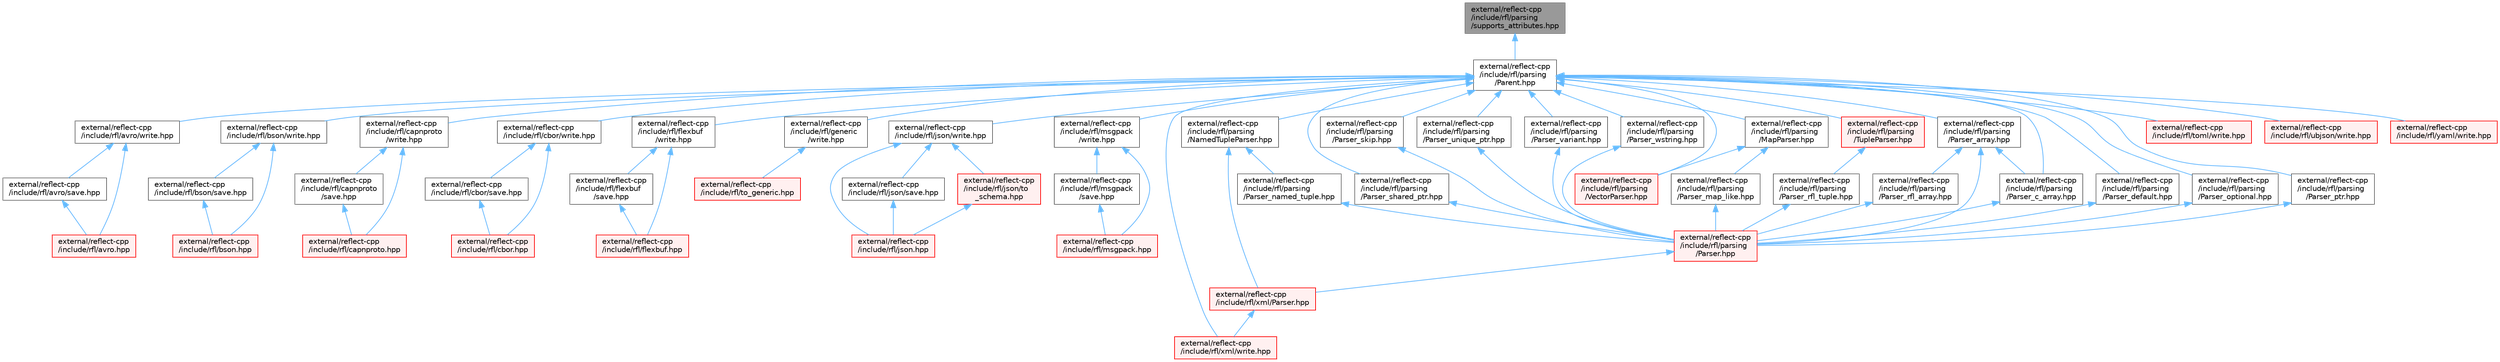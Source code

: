 digraph "external/reflect-cpp/include/rfl/parsing/supports_attributes.hpp"
{
 // LATEX_PDF_SIZE
  bgcolor="transparent";
  edge [fontname=Helvetica,fontsize=10,labelfontname=Helvetica,labelfontsize=10];
  node [fontname=Helvetica,fontsize=10,shape=box,height=0.2,width=0.4];
  Node1 [id="Node000001",label="external/reflect-cpp\l/include/rfl/parsing\l/supports_attributes.hpp",height=0.2,width=0.4,color="gray40", fillcolor="grey60", style="filled", fontcolor="black",tooltip=" "];
  Node1 -> Node2 [id="edge1_Node000001_Node000002",dir="back",color="steelblue1",style="solid",tooltip=" "];
  Node2 [id="Node000002",label="external/reflect-cpp\l/include/rfl/parsing\l/Parent.hpp",height=0.2,width=0.4,color="grey40", fillcolor="white", style="filled",URL="$_parent_8hpp.html",tooltip=" "];
  Node2 -> Node3 [id="edge2_Node000002_Node000003",dir="back",color="steelblue1",style="solid",tooltip=" "];
  Node3 [id="Node000003",label="external/reflect-cpp\l/include/rfl/avro/write.hpp",height=0.2,width=0.4,color="grey40", fillcolor="white", style="filled",URL="$avro_2write_8hpp.html",tooltip=" "];
  Node3 -> Node4 [id="edge3_Node000003_Node000004",dir="back",color="steelblue1",style="solid",tooltip=" "];
  Node4 [id="Node000004",label="external/reflect-cpp\l/include/rfl/avro.hpp",height=0.2,width=0.4,color="red", fillcolor="#FFF0F0", style="filled",URL="$avro_8hpp.html",tooltip=" "];
  Node3 -> Node58 [id="edge4_Node000003_Node000058",dir="back",color="steelblue1",style="solid",tooltip=" "];
  Node58 [id="Node000058",label="external/reflect-cpp\l/include/rfl/avro/save.hpp",height=0.2,width=0.4,color="grey40", fillcolor="white", style="filled",URL="$avro_2save_8hpp.html",tooltip=" "];
  Node58 -> Node4 [id="edge5_Node000058_Node000004",dir="back",color="steelblue1",style="solid",tooltip=" "];
  Node2 -> Node59 [id="edge6_Node000002_Node000059",dir="back",color="steelblue1",style="solid",tooltip=" "];
  Node59 [id="Node000059",label="external/reflect-cpp\l/include/rfl/bson/write.hpp",height=0.2,width=0.4,color="grey40", fillcolor="white", style="filled",URL="$bson_2write_8hpp.html",tooltip=" "];
  Node59 -> Node60 [id="edge7_Node000059_Node000060",dir="back",color="steelblue1",style="solid",tooltip=" "];
  Node60 [id="Node000060",label="external/reflect-cpp\l/include/rfl/bson.hpp",height=0.2,width=0.4,color="red", fillcolor="#FFF0F0", style="filled",URL="$bson_8hpp.html",tooltip=" "];
  Node59 -> Node100 [id="edge8_Node000059_Node000100",dir="back",color="steelblue1",style="solid",tooltip=" "];
  Node100 [id="Node000100",label="external/reflect-cpp\l/include/rfl/bson/save.hpp",height=0.2,width=0.4,color="grey40", fillcolor="white", style="filled",URL="$bson_2save_8hpp.html",tooltip=" "];
  Node100 -> Node60 [id="edge9_Node000100_Node000060",dir="back",color="steelblue1",style="solid",tooltip=" "];
  Node2 -> Node101 [id="edge10_Node000002_Node000101",dir="back",color="steelblue1",style="solid",tooltip=" "];
  Node101 [id="Node000101",label="external/reflect-cpp\l/include/rfl/capnproto\l/write.hpp",height=0.2,width=0.4,color="grey40", fillcolor="white", style="filled",URL="$capnproto_2write_8hpp.html",tooltip=" "];
  Node101 -> Node102 [id="edge11_Node000101_Node000102",dir="back",color="steelblue1",style="solid",tooltip=" "];
  Node102 [id="Node000102",label="external/reflect-cpp\l/include/rfl/capnproto.hpp",height=0.2,width=0.4,color="red", fillcolor="#FFF0F0", style="filled",URL="$capnproto_8hpp.html",tooltip=" "];
  Node101 -> Node149 [id="edge12_Node000101_Node000149",dir="back",color="steelblue1",style="solid",tooltip=" "];
  Node149 [id="Node000149",label="external/reflect-cpp\l/include/rfl/capnproto\l/save.hpp",height=0.2,width=0.4,color="grey40", fillcolor="white", style="filled",URL="$capnproto_2save_8hpp.html",tooltip=" "];
  Node149 -> Node102 [id="edge13_Node000149_Node000102",dir="back",color="steelblue1",style="solid",tooltip=" "];
  Node2 -> Node150 [id="edge14_Node000002_Node000150",dir="back",color="steelblue1",style="solid",tooltip=" "];
  Node150 [id="Node000150",label="external/reflect-cpp\l/include/rfl/cbor/write.hpp",height=0.2,width=0.4,color="grey40", fillcolor="white", style="filled",URL="$cbor_2write_8hpp.html",tooltip=" "];
  Node150 -> Node151 [id="edge15_Node000150_Node000151",dir="back",color="steelblue1",style="solid",tooltip=" "];
  Node151 [id="Node000151",label="external/reflect-cpp\l/include/rfl/cbor.hpp",height=0.2,width=0.4,color="red", fillcolor="#FFF0F0", style="filled",URL="$cbor_8hpp.html",tooltip=" "];
  Node150 -> Node192 [id="edge16_Node000150_Node000192",dir="back",color="steelblue1",style="solid",tooltip=" "];
  Node192 [id="Node000192",label="external/reflect-cpp\l/include/rfl/cbor/save.hpp",height=0.2,width=0.4,color="grey40", fillcolor="white", style="filled",URL="$cbor_2save_8hpp.html",tooltip=" "];
  Node192 -> Node151 [id="edge17_Node000192_Node000151",dir="back",color="steelblue1",style="solid",tooltip=" "];
  Node2 -> Node193 [id="edge18_Node000002_Node000193",dir="back",color="steelblue1",style="solid",tooltip=" "];
  Node193 [id="Node000193",label="external/reflect-cpp\l/include/rfl/flexbuf\l/write.hpp",height=0.2,width=0.4,color="grey40", fillcolor="white", style="filled",URL="$flexbuf_2write_8hpp.html",tooltip=" "];
  Node193 -> Node194 [id="edge19_Node000193_Node000194",dir="back",color="steelblue1",style="solid",tooltip=" "];
  Node194 [id="Node000194",label="external/reflect-cpp\l/include/rfl/flexbuf.hpp",height=0.2,width=0.4,color="red", fillcolor="#FFF0F0", style="filled",URL="$flexbuf_8hpp.html",tooltip=" "];
  Node193 -> Node234 [id="edge20_Node000193_Node000234",dir="back",color="steelblue1",style="solid",tooltip=" "];
  Node234 [id="Node000234",label="external/reflect-cpp\l/include/rfl/flexbuf\l/save.hpp",height=0.2,width=0.4,color="grey40", fillcolor="white", style="filled",URL="$flexbuf_2save_8hpp.html",tooltip=" "];
  Node234 -> Node194 [id="edge21_Node000234_Node000194",dir="back",color="steelblue1",style="solid",tooltip=" "];
  Node2 -> Node235 [id="edge22_Node000002_Node000235",dir="back",color="steelblue1",style="solid",tooltip=" "];
  Node235 [id="Node000235",label="external/reflect-cpp\l/include/rfl/generic\l/write.hpp",height=0.2,width=0.4,color="grey40", fillcolor="white", style="filled",URL="$generic_2write_8hpp.html",tooltip=" "];
  Node235 -> Node236 [id="edge23_Node000235_Node000236",dir="back",color="steelblue1",style="solid",tooltip=" "];
  Node236 [id="Node000236",label="external/reflect-cpp\l/include/rfl/to_generic.hpp",height=0.2,width=0.4,color="red", fillcolor="#FFF0F0", style="filled",URL="$to__generic_8hpp.html",tooltip=" "];
  Node2 -> Node675 [id="edge24_Node000002_Node000675",dir="back",color="steelblue1",style="solid",tooltip=" "];
  Node675 [id="Node000675",label="external/reflect-cpp\l/include/rfl/json/write.hpp",height=0.2,width=0.4,color="grey40", fillcolor="white", style="filled",URL="$json_2write_8hpp.html",tooltip=" "];
  Node675 -> Node238 [id="edge25_Node000675_Node000238",dir="back",color="steelblue1",style="solid",tooltip=" "];
  Node238 [id="Node000238",label="external/reflect-cpp\l/include/rfl/json.hpp",height=0.2,width=0.4,color="red", fillcolor="#FFF0F0", style="filled",URL="$reflect-cpp_2include_2rfl_2json_8hpp.html",tooltip=" "];
  Node675 -> Node676 [id="edge26_Node000675_Node000676",dir="back",color="steelblue1",style="solid",tooltip=" "];
  Node676 [id="Node000676",label="external/reflect-cpp\l/include/rfl/json/save.hpp",height=0.2,width=0.4,color="grey40", fillcolor="white", style="filled",URL="$json_2save_8hpp.html",tooltip=" "];
  Node676 -> Node238 [id="edge27_Node000676_Node000238",dir="back",color="steelblue1",style="solid",tooltip=" "];
  Node675 -> Node677 [id="edge28_Node000675_Node000677",dir="back",color="steelblue1",style="solid",tooltip=" "];
  Node677 [id="Node000677",label="external/reflect-cpp\l/include/rfl/json/to\l_schema.hpp",height=0.2,width=0.4,color="red", fillcolor="#FFF0F0", style="filled",URL="$json_2to__schema_8hpp.html",tooltip=" "];
  Node677 -> Node238 [id="edge29_Node000677_Node000238",dir="back",color="steelblue1",style="solid",tooltip=" "];
  Node2 -> Node680 [id="edge30_Node000002_Node000680",dir="back",color="steelblue1",style="solid",tooltip=" "];
  Node680 [id="Node000680",label="external/reflect-cpp\l/include/rfl/msgpack\l/write.hpp",height=0.2,width=0.4,color="grey40", fillcolor="white", style="filled",URL="$msgpack_2write_8hpp.html",tooltip=" "];
  Node680 -> Node459 [id="edge31_Node000680_Node000459",dir="back",color="steelblue1",style="solid",tooltip=" "];
  Node459 [id="Node000459",label="external/reflect-cpp\l/include/rfl/msgpack.hpp",height=0.2,width=0.4,color="red", fillcolor="#FFF0F0", style="filled",URL="$msgpack_8hpp.html",tooltip=" "];
  Node680 -> Node681 [id="edge32_Node000680_Node000681",dir="back",color="steelblue1",style="solid",tooltip=" "];
  Node681 [id="Node000681",label="external/reflect-cpp\l/include/rfl/msgpack\l/save.hpp",height=0.2,width=0.4,color="grey40", fillcolor="white", style="filled",URL="$msgpack_2save_8hpp.html",tooltip=" "];
  Node681 -> Node459 [id="edge33_Node000681_Node000459",dir="back",color="steelblue1",style="solid",tooltip=" "];
  Node2 -> Node682 [id="edge34_Node000002_Node000682",dir="back",color="steelblue1",style="solid",tooltip=" "];
  Node682 [id="Node000682",label="external/reflect-cpp\l/include/rfl/parsing\l/MapParser.hpp",height=0.2,width=0.4,color="grey40", fillcolor="white", style="filled",URL="$_map_parser_8hpp.html",tooltip=" "];
  Node682 -> Node683 [id="edge35_Node000682_Node000683",dir="back",color="steelblue1",style="solid",tooltip=" "];
  Node683 [id="Node000683",label="external/reflect-cpp\l/include/rfl/parsing\l/Parser_map_like.hpp",height=0.2,width=0.4,color="grey40", fillcolor="white", style="filled",URL="$_parser__map__like_8hpp.html",tooltip=" "];
  Node683 -> Node684 [id="edge36_Node000683_Node000684",dir="back",color="steelblue1",style="solid",tooltip=" "];
  Node684 [id="Node000684",label="external/reflect-cpp\l/include/rfl/parsing\l/Parser.hpp",height=0.2,width=0.4,color="red", fillcolor="#FFF0F0", style="filled",URL="$parsing_2_parser_8hpp.html",tooltip=" "];
  Node684 -> Node714 [id="edge37_Node000684_Node000714",dir="back",color="steelblue1",style="solid",tooltip=" "];
  Node714 [id="Node000714",label="external/reflect-cpp\l/include/rfl/xml/Parser.hpp",height=0.2,width=0.4,color="red", fillcolor="#FFF0F0", style="filled",URL="$xml_2_parser_8hpp.html",tooltip=" "];
  Node714 -> Node717 [id="edge38_Node000714_Node000717",dir="back",color="steelblue1",style="solid",tooltip=" "];
  Node717 [id="Node000717",label="external/reflect-cpp\l/include/rfl/xml/write.hpp",height=0.2,width=0.4,color="red", fillcolor="#FFF0F0", style="filled",URL="$xml_2write_8hpp.html",tooltip=" "];
  Node682 -> Node724 [id="edge39_Node000682_Node000724",dir="back",color="steelblue1",style="solid",tooltip=" "];
  Node724 [id="Node000724",label="external/reflect-cpp\l/include/rfl/parsing\l/VectorParser.hpp",height=0.2,width=0.4,color="red", fillcolor="#FFF0F0", style="filled",URL="$_vector_parser_8hpp.html",tooltip=" "];
  Node2 -> Node726 [id="edge40_Node000002_Node000726",dir="back",color="steelblue1",style="solid",tooltip=" "];
  Node726 [id="Node000726",label="external/reflect-cpp\l/include/rfl/parsing\l/NamedTupleParser.hpp",height=0.2,width=0.4,color="grey40", fillcolor="white", style="filled",URL="$_named_tuple_parser_8hpp.html",tooltip=" "];
  Node726 -> Node727 [id="edge41_Node000726_Node000727",dir="back",color="steelblue1",style="solid",tooltip=" "];
  Node727 [id="Node000727",label="external/reflect-cpp\l/include/rfl/parsing\l/Parser_named_tuple.hpp",height=0.2,width=0.4,color="grey40", fillcolor="white", style="filled",URL="$_parser__named__tuple_8hpp.html",tooltip=" "];
  Node727 -> Node684 [id="edge42_Node000727_Node000684",dir="back",color="steelblue1",style="solid",tooltip=" "];
  Node726 -> Node714 [id="edge43_Node000726_Node000714",dir="back",color="steelblue1",style="solid",tooltip=" "];
  Node2 -> Node728 [id="edge44_Node000002_Node000728",dir="back",color="steelblue1",style="solid",tooltip=" "];
  Node728 [id="Node000728",label="external/reflect-cpp\l/include/rfl/parsing\l/Parser_array.hpp",height=0.2,width=0.4,color="grey40", fillcolor="white", style="filled",URL="$_parser__array_8hpp.html",tooltip=" "];
  Node728 -> Node684 [id="edge45_Node000728_Node000684",dir="back",color="steelblue1",style="solid",tooltip=" "];
  Node728 -> Node729 [id="edge46_Node000728_Node000729",dir="back",color="steelblue1",style="solid",tooltip=" "];
  Node729 [id="Node000729",label="external/reflect-cpp\l/include/rfl/parsing\l/Parser_c_array.hpp",height=0.2,width=0.4,color="grey40", fillcolor="white", style="filled",URL="$_parser__c__array_8hpp.html",tooltip=" "];
  Node729 -> Node684 [id="edge47_Node000729_Node000684",dir="back",color="steelblue1",style="solid",tooltip=" "];
  Node728 -> Node730 [id="edge48_Node000728_Node000730",dir="back",color="steelblue1",style="solid",tooltip=" "];
  Node730 [id="Node000730",label="external/reflect-cpp\l/include/rfl/parsing\l/Parser_rfl_array.hpp",height=0.2,width=0.4,color="grey40", fillcolor="white", style="filled",URL="$_parser__rfl__array_8hpp.html",tooltip=" "];
  Node730 -> Node684 [id="edge49_Node000730_Node000684",dir="back",color="steelblue1",style="solid",tooltip=" "];
  Node2 -> Node729 [id="edge50_Node000002_Node000729",dir="back",color="steelblue1",style="solid",tooltip=" "];
  Node2 -> Node731 [id="edge51_Node000002_Node000731",dir="back",color="steelblue1",style="solid",tooltip=" "];
  Node731 [id="Node000731",label="external/reflect-cpp\l/include/rfl/parsing\l/Parser_default.hpp",height=0.2,width=0.4,color="grey40", fillcolor="white", style="filled",URL="$_parser__default_8hpp.html",tooltip=" "];
  Node731 -> Node684 [id="edge52_Node000731_Node000684",dir="back",color="steelblue1",style="solid",tooltip=" "];
  Node2 -> Node732 [id="edge53_Node000002_Node000732",dir="back",color="steelblue1",style="solid",tooltip=" "];
  Node732 [id="Node000732",label="external/reflect-cpp\l/include/rfl/parsing\l/Parser_optional.hpp",height=0.2,width=0.4,color="grey40", fillcolor="white", style="filled",URL="$_parser__optional_8hpp.html",tooltip=" "];
  Node732 -> Node684 [id="edge54_Node000732_Node000684",dir="back",color="steelblue1",style="solid",tooltip=" "];
  Node2 -> Node733 [id="edge55_Node000002_Node000733",dir="back",color="steelblue1",style="solid",tooltip=" "];
  Node733 [id="Node000733",label="external/reflect-cpp\l/include/rfl/parsing\l/Parser_ptr.hpp",height=0.2,width=0.4,color="grey40", fillcolor="white", style="filled",URL="$_parser__ptr_8hpp.html",tooltip=" "];
  Node733 -> Node684 [id="edge56_Node000733_Node000684",dir="back",color="steelblue1",style="solid",tooltip=" "];
  Node2 -> Node734 [id="edge57_Node000002_Node000734",dir="back",color="steelblue1",style="solid",tooltip=" "];
  Node734 [id="Node000734",label="external/reflect-cpp\l/include/rfl/parsing\l/Parser_shared_ptr.hpp",height=0.2,width=0.4,color="grey40", fillcolor="white", style="filled",URL="$_parser__shared__ptr_8hpp.html",tooltip=" "];
  Node734 -> Node684 [id="edge58_Node000734_Node000684",dir="back",color="steelblue1",style="solid",tooltip=" "];
  Node2 -> Node735 [id="edge59_Node000002_Node000735",dir="back",color="steelblue1",style="solid",tooltip=" "];
  Node735 [id="Node000735",label="external/reflect-cpp\l/include/rfl/parsing\l/Parser_skip.hpp",height=0.2,width=0.4,color="grey40", fillcolor="white", style="filled",URL="$_parser__skip_8hpp.html",tooltip=" "];
  Node735 -> Node684 [id="edge60_Node000735_Node000684",dir="back",color="steelblue1",style="solid",tooltip=" "];
  Node2 -> Node736 [id="edge61_Node000002_Node000736",dir="back",color="steelblue1",style="solid",tooltip=" "];
  Node736 [id="Node000736",label="external/reflect-cpp\l/include/rfl/parsing\l/Parser_unique_ptr.hpp",height=0.2,width=0.4,color="grey40", fillcolor="white", style="filled",URL="$_parser__unique__ptr_8hpp.html",tooltip=" "];
  Node736 -> Node684 [id="edge62_Node000736_Node000684",dir="back",color="steelblue1",style="solid",tooltip=" "];
  Node2 -> Node737 [id="edge63_Node000002_Node000737",dir="back",color="steelblue1",style="solid",tooltip=" "];
  Node737 [id="Node000737",label="external/reflect-cpp\l/include/rfl/parsing\l/Parser_variant.hpp",height=0.2,width=0.4,color="grey40", fillcolor="white", style="filled",URL="$_parser__variant_8hpp.html",tooltip=" "];
  Node737 -> Node684 [id="edge64_Node000737_Node000684",dir="back",color="steelblue1",style="solid",tooltip=" "];
  Node2 -> Node738 [id="edge65_Node000002_Node000738",dir="back",color="steelblue1",style="solid",tooltip=" "];
  Node738 [id="Node000738",label="external/reflect-cpp\l/include/rfl/parsing\l/Parser_wstring.hpp",height=0.2,width=0.4,color="grey40", fillcolor="white", style="filled",URL="$_parser__wstring_8hpp.html",tooltip=" "];
  Node738 -> Node684 [id="edge66_Node000738_Node000684",dir="back",color="steelblue1",style="solid",tooltip=" "];
  Node2 -> Node739 [id="edge67_Node000002_Node000739",dir="back",color="steelblue1",style="solid",tooltip=" "];
  Node739 [id="Node000739",label="external/reflect-cpp\l/include/rfl/parsing\l/TupleParser.hpp",height=0.2,width=0.4,color="red", fillcolor="#FFF0F0", style="filled",URL="$_tuple_parser_8hpp.html",tooltip=" "];
  Node739 -> Node740 [id="edge68_Node000739_Node000740",dir="back",color="steelblue1",style="solid",tooltip=" "];
  Node740 [id="Node000740",label="external/reflect-cpp\l/include/rfl/parsing\l/Parser_rfl_tuple.hpp",height=0.2,width=0.4,color="grey40", fillcolor="white", style="filled",URL="$_parser__rfl__tuple_8hpp.html",tooltip=" "];
  Node740 -> Node684 [id="edge69_Node000740_Node000684",dir="back",color="steelblue1",style="solid",tooltip=" "];
  Node2 -> Node724 [id="edge70_Node000002_Node000724",dir="back",color="steelblue1",style="solid",tooltip=" "];
  Node2 -> Node507 [id="edge71_Node000002_Node000507",dir="back",color="steelblue1",style="solid",tooltip=" "];
  Node507 [id="Node000507",label="external/reflect-cpp\l/include/rfl/toml/write.hpp",height=0.2,width=0.4,color="red", fillcolor="#FFF0F0", style="filled",URL="$toml_2write_8hpp.html",tooltip=" "];
  Node2 -> Node712 [id="edge72_Node000002_Node000712",dir="back",color="steelblue1",style="solid",tooltip=" "];
  Node712 [id="Node000712",label="external/reflect-cpp\l/include/rfl/ubjson/write.hpp",height=0.2,width=0.4,color="red", fillcolor="#FFF0F0", style="filled",URL="$ubjson_2write_8hpp.html",tooltip=" "];
  Node2 -> Node717 [id="edge73_Node000002_Node000717",dir="back",color="steelblue1",style="solid",tooltip=" "];
  Node2 -> Node722 [id="edge74_Node000002_Node000722",dir="back",color="steelblue1",style="solid",tooltip=" "];
  Node722 [id="Node000722",label="external/reflect-cpp\l/include/rfl/yaml/write.hpp",height=0.2,width=0.4,color="red", fillcolor="#FFF0F0", style="filled",URL="$yaml_2write_8hpp.html",tooltip=" "];
}
